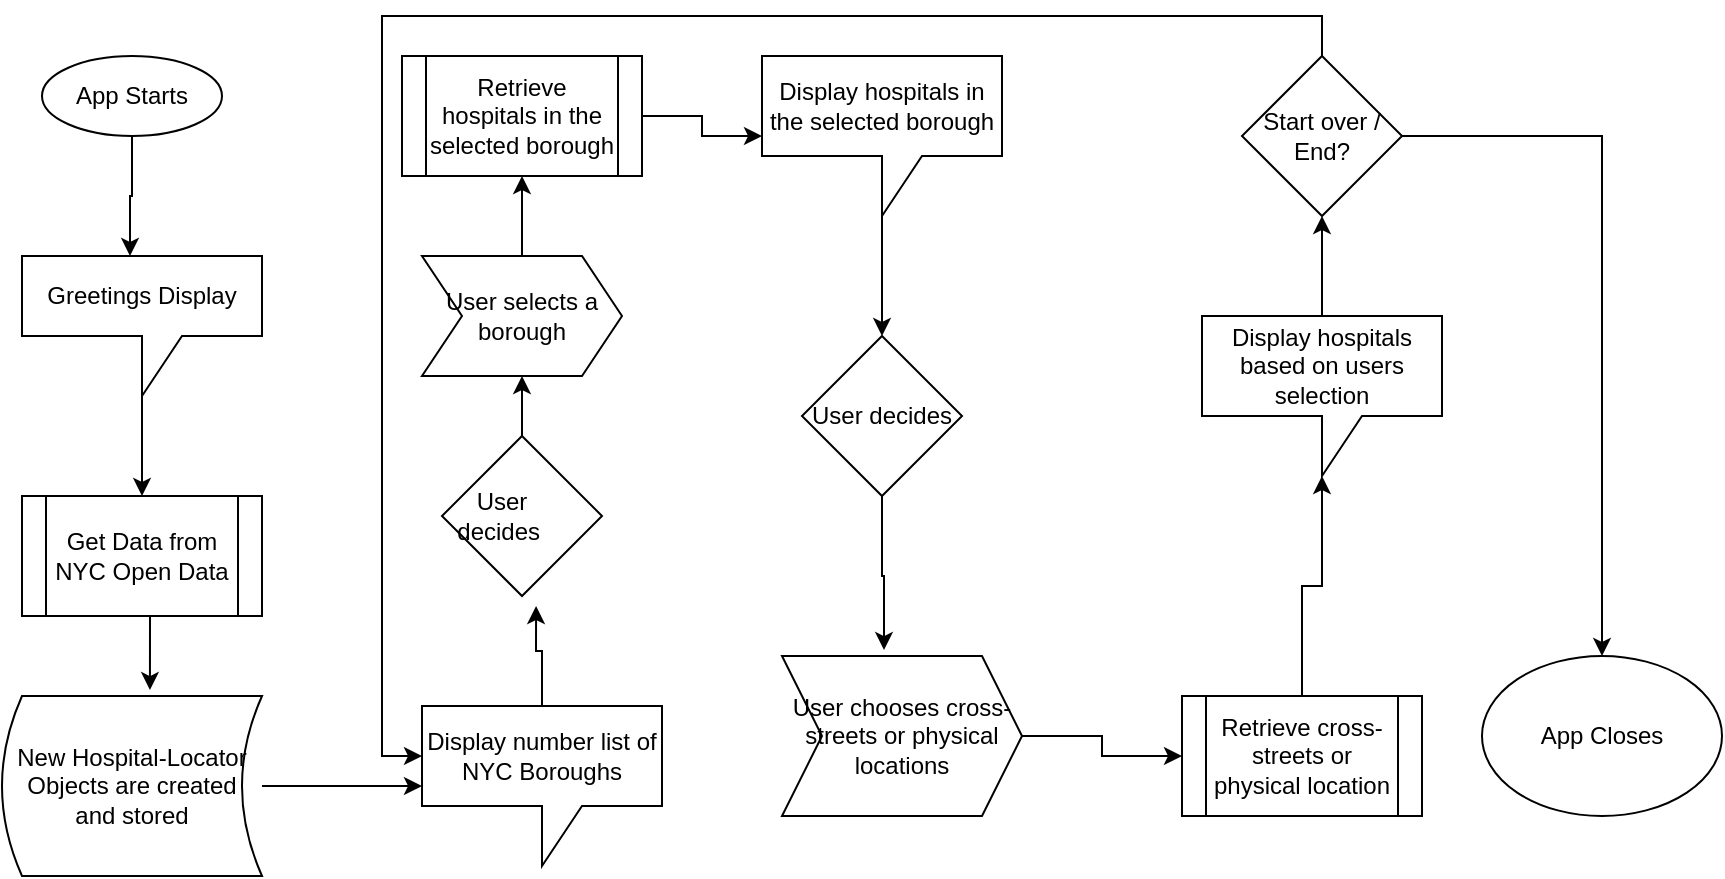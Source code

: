 <mxfile version="13.9.3" type="github">
  <diagram id="EQWbpeTha2rHwfhgSZr2" name="Page-1">
    <mxGraphModel dx="868" dy="1558" grid="1" gridSize="10" guides="1" tooltips="1" connect="1" arrows="1" fold="1" page="1" pageScale="1" pageWidth="850" pageHeight="1100" math="0" shadow="0">
      <root>
        <mxCell id="0" />
        <mxCell id="1" parent="0" />
        <mxCell id="6FmQHbYgnRBDfJhYDrEc-29" style="edgeStyle=orthogonalEdgeStyle;rounded=0;orthogonalLoop=1;jettySize=auto;html=1;exitX=0.5;exitY=1;exitDx=0;exitDy=0;entryX=0.45;entryY=0;entryDx=0;entryDy=0;entryPerimeter=0;" edge="1" parent="1" source="6FmQHbYgnRBDfJhYDrEc-1" target="6FmQHbYgnRBDfJhYDrEc-7">
          <mxGeometry relative="1" as="geometry" />
        </mxCell>
        <mxCell id="6FmQHbYgnRBDfJhYDrEc-1" value="App Starts" style="ellipse;whiteSpace=wrap;html=1;" vertex="1" parent="1">
          <mxGeometry x="20" y="20" width="90" height="40" as="geometry" />
        </mxCell>
        <mxCell id="6FmQHbYgnRBDfJhYDrEc-2" value="App Closes" style="ellipse;whiteSpace=wrap;html=1;" vertex="1" parent="1">
          <mxGeometry x="740" y="320" width="120" height="80" as="geometry" />
        </mxCell>
        <mxCell id="6FmQHbYgnRBDfJhYDrEc-32" value="" style="edgeStyle=orthogonalEdgeStyle;rounded=0;orthogonalLoop=1;jettySize=auto;html=1;" edge="1" parent="1" source="6FmQHbYgnRBDfJhYDrEc-4" target="6FmQHbYgnRBDfJhYDrEc-8">
          <mxGeometry relative="1" as="geometry" />
        </mxCell>
        <mxCell id="6FmQHbYgnRBDfJhYDrEc-4" value="New Hospital-Locator Objects are created and stored" style="shape=dataStorage;whiteSpace=wrap;html=1;fixedSize=1;size=10;" vertex="1" parent="1">
          <mxGeometry y="340" width="130" height="90" as="geometry" />
        </mxCell>
        <mxCell id="6FmQHbYgnRBDfJhYDrEc-31" style="edgeStyle=orthogonalEdgeStyle;rounded=0;orthogonalLoop=1;jettySize=auto;html=1;exitX=0.5;exitY=1;exitDx=0;exitDy=0;entryX=0.569;entryY=-0.033;entryDx=0;entryDy=0;entryPerimeter=0;" edge="1" parent="1" source="6FmQHbYgnRBDfJhYDrEc-6" target="6FmQHbYgnRBDfJhYDrEc-4">
          <mxGeometry relative="1" as="geometry" />
        </mxCell>
        <mxCell id="6FmQHbYgnRBDfJhYDrEc-6" value="Get Data from NYC Open Data" style="shape=process;whiteSpace=wrap;html=1;backgroundOutline=1;" vertex="1" parent="1">
          <mxGeometry x="10" y="240" width="120" height="60" as="geometry" />
        </mxCell>
        <mxCell id="6FmQHbYgnRBDfJhYDrEc-30" style="edgeStyle=orthogonalEdgeStyle;rounded=0;orthogonalLoop=1;jettySize=auto;html=1;exitX=0;exitY=0;exitDx=60;exitDy=70;exitPerimeter=0;entryX=0.5;entryY=0;entryDx=0;entryDy=0;" edge="1" parent="1" source="6FmQHbYgnRBDfJhYDrEc-7" target="6FmQHbYgnRBDfJhYDrEc-6">
          <mxGeometry relative="1" as="geometry" />
        </mxCell>
        <mxCell id="6FmQHbYgnRBDfJhYDrEc-7" value="Greetings Display" style="shape=callout;whiteSpace=wrap;html=1;perimeter=calloutPerimeter;" vertex="1" parent="1">
          <mxGeometry x="10" y="120" width="120" height="70" as="geometry" />
        </mxCell>
        <mxCell id="6FmQHbYgnRBDfJhYDrEc-33" value="" style="edgeStyle=orthogonalEdgeStyle;rounded=0;orthogonalLoop=1;jettySize=auto;html=1;entryX=0.588;entryY=1.063;entryDx=0;entryDy=0;entryPerimeter=0;" edge="1" parent="1" source="6FmQHbYgnRBDfJhYDrEc-8" target="6FmQHbYgnRBDfJhYDrEc-16">
          <mxGeometry relative="1" as="geometry">
            <mxPoint x="250" y="303" as="targetPoint" />
          </mxGeometry>
        </mxCell>
        <mxCell id="6FmQHbYgnRBDfJhYDrEc-8" value="Display number list of NYC Boroughs" style="shape=callout;whiteSpace=wrap;html=1;perimeter=calloutPerimeter;" vertex="1" parent="1">
          <mxGeometry x="210" y="345" width="120" height="80" as="geometry" />
        </mxCell>
        <mxCell id="6FmQHbYgnRBDfJhYDrEc-44" value="" style="edgeStyle=orthogonalEdgeStyle;rounded=0;orthogonalLoop=1;jettySize=auto;html=1;" edge="1" parent="1" source="6FmQHbYgnRBDfJhYDrEc-9" target="6FmQHbYgnRBDfJhYDrEc-10">
          <mxGeometry relative="1" as="geometry" />
        </mxCell>
        <mxCell id="6FmQHbYgnRBDfJhYDrEc-9" value="User selects a borough" style="shape=step;perimeter=stepPerimeter;whiteSpace=wrap;html=1;fixedSize=1;" vertex="1" parent="1">
          <mxGeometry x="210" y="120" width="100" height="60" as="geometry" />
        </mxCell>
        <mxCell id="6FmQHbYgnRBDfJhYDrEc-45" value="" style="edgeStyle=orthogonalEdgeStyle;rounded=0;orthogonalLoop=1;jettySize=auto;html=1;" edge="1" parent="1" source="6FmQHbYgnRBDfJhYDrEc-10" target="6FmQHbYgnRBDfJhYDrEc-21">
          <mxGeometry relative="1" as="geometry" />
        </mxCell>
        <mxCell id="6FmQHbYgnRBDfJhYDrEc-10" value="Retrieve hospitals in the selected borough" style="shape=process;whiteSpace=wrap;html=1;backgroundOutline=1;" vertex="1" parent="1">
          <mxGeometry x="200" y="20" width="120" height="60" as="geometry" />
        </mxCell>
        <mxCell id="6FmQHbYgnRBDfJhYDrEc-34" value="" style="edgeStyle=orthogonalEdgeStyle;rounded=0;orthogonalLoop=1;jettySize=auto;html=1;" edge="1" parent="1" source="6FmQHbYgnRBDfJhYDrEc-16" target="6FmQHbYgnRBDfJhYDrEc-9">
          <mxGeometry relative="1" as="geometry" />
        </mxCell>
        <mxCell id="6FmQHbYgnRBDfJhYDrEc-16" value="" style="rhombus;whiteSpace=wrap;html=1;" vertex="1" parent="1">
          <mxGeometry x="220" y="210" width="80" height="80" as="geometry" />
        </mxCell>
        <mxCell id="6FmQHbYgnRBDfJhYDrEc-17" value="User decides&amp;nbsp;" style="text;html=1;strokeColor=none;fillColor=none;align=center;verticalAlign=middle;whiteSpace=wrap;rounded=0;" vertex="1" parent="1">
          <mxGeometry x="230" y="240" width="40" height="20" as="geometry" />
        </mxCell>
        <mxCell id="6FmQHbYgnRBDfJhYDrEc-46" value="" style="edgeStyle=orthogonalEdgeStyle;rounded=0;orthogonalLoop=1;jettySize=auto;html=1;" edge="1" parent="1" source="6FmQHbYgnRBDfJhYDrEc-21" target="6FmQHbYgnRBDfJhYDrEc-23">
          <mxGeometry relative="1" as="geometry" />
        </mxCell>
        <mxCell id="6FmQHbYgnRBDfJhYDrEc-21" value="Display hospitals in the selected borough" style="shape=callout;whiteSpace=wrap;html=1;perimeter=calloutPerimeter;" vertex="1" parent="1">
          <mxGeometry x="380" y="20" width="120" height="80" as="geometry" />
        </mxCell>
        <mxCell id="6FmQHbYgnRBDfJhYDrEc-49" style="edgeStyle=orthogonalEdgeStyle;rounded=0;orthogonalLoop=1;jettySize=auto;html=1;exitX=0.5;exitY=1;exitDx=0;exitDy=0;entryX=0.425;entryY=-0.037;entryDx=0;entryDy=0;entryPerimeter=0;" edge="1" parent="1" source="6FmQHbYgnRBDfJhYDrEc-23" target="6FmQHbYgnRBDfJhYDrEc-24">
          <mxGeometry relative="1" as="geometry" />
        </mxCell>
        <mxCell id="6FmQHbYgnRBDfJhYDrEc-23" value="User decides" style="rhombus;whiteSpace=wrap;html=1;" vertex="1" parent="1">
          <mxGeometry x="400" y="160" width="80" height="80" as="geometry" />
        </mxCell>
        <mxCell id="6FmQHbYgnRBDfJhYDrEc-50" value="" style="edgeStyle=orthogonalEdgeStyle;rounded=0;orthogonalLoop=1;jettySize=auto;html=1;" edge="1" parent="1" source="6FmQHbYgnRBDfJhYDrEc-24" target="6FmQHbYgnRBDfJhYDrEc-25">
          <mxGeometry relative="1" as="geometry" />
        </mxCell>
        <mxCell id="6FmQHbYgnRBDfJhYDrEc-24" value="User chooses cross-streets or physical locations" style="shape=step;perimeter=stepPerimeter;whiteSpace=wrap;html=1;fixedSize=1;" vertex="1" parent="1">
          <mxGeometry x="390" y="320" width="120" height="80" as="geometry" />
        </mxCell>
        <mxCell id="6FmQHbYgnRBDfJhYDrEc-52" value="" style="edgeStyle=orthogonalEdgeStyle;rounded=0;orthogonalLoop=1;jettySize=auto;html=1;entryX=0;entryY=0;entryDx=60;entryDy=80;entryPerimeter=0;" edge="1" parent="1" source="6FmQHbYgnRBDfJhYDrEc-25" target="6FmQHbYgnRBDfJhYDrEc-26">
          <mxGeometry relative="1" as="geometry">
            <mxPoint x="660" y="260" as="targetPoint" />
          </mxGeometry>
        </mxCell>
        <mxCell id="6FmQHbYgnRBDfJhYDrEc-25" value="Retrieve cross-streets or physical location" style="shape=process;whiteSpace=wrap;html=1;backgroundOutline=1;" vertex="1" parent="1">
          <mxGeometry x="590" y="340" width="120" height="60" as="geometry" />
        </mxCell>
        <mxCell id="6FmQHbYgnRBDfJhYDrEc-53" value="" style="edgeStyle=orthogonalEdgeStyle;rounded=0;orthogonalLoop=1;jettySize=auto;html=1;" edge="1" parent="1" source="6FmQHbYgnRBDfJhYDrEc-26" target="6FmQHbYgnRBDfJhYDrEc-27">
          <mxGeometry relative="1" as="geometry" />
        </mxCell>
        <mxCell id="6FmQHbYgnRBDfJhYDrEc-26" value="Display hospitals based on users selection" style="shape=callout;whiteSpace=wrap;html=1;perimeter=calloutPerimeter;" vertex="1" parent="1">
          <mxGeometry x="600" y="150" width="120" height="80" as="geometry" />
        </mxCell>
        <mxCell id="6FmQHbYgnRBDfJhYDrEc-57" style="edgeStyle=orthogonalEdgeStyle;rounded=0;orthogonalLoop=1;jettySize=auto;html=1;exitX=1;exitY=0.5;exitDx=0;exitDy=0;entryX=0.5;entryY=0;entryDx=0;entryDy=0;" edge="1" parent="1" source="6FmQHbYgnRBDfJhYDrEc-27" target="6FmQHbYgnRBDfJhYDrEc-2">
          <mxGeometry relative="1" as="geometry">
            <mxPoint x="800" y="60" as="targetPoint" />
          </mxGeometry>
        </mxCell>
        <mxCell id="6FmQHbYgnRBDfJhYDrEc-66" style="edgeStyle=orthogonalEdgeStyle;rounded=0;orthogonalLoop=1;jettySize=auto;html=1;exitX=0.5;exitY=0;exitDx=0;exitDy=0;entryX=0;entryY=0;entryDx=0;entryDy=25;entryPerimeter=0;" edge="1" parent="1" source="6FmQHbYgnRBDfJhYDrEc-27" target="6FmQHbYgnRBDfJhYDrEc-8">
          <mxGeometry relative="1" as="geometry">
            <mxPoint x="160" y="360" as="targetPoint" />
          </mxGeometry>
        </mxCell>
        <mxCell id="6FmQHbYgnRBDfJhYDrEc-27" value="Start over / End?" style="rhombus;whiteSpace=wrap;html=1;" vertex="1" parent="1">
          <mxGeometry x="620" y="20" width="80" height="80" as="geometry" />
        </mxCell>
      </root>
    </mxGraphModel>
  </diagram>
</mxfile>
